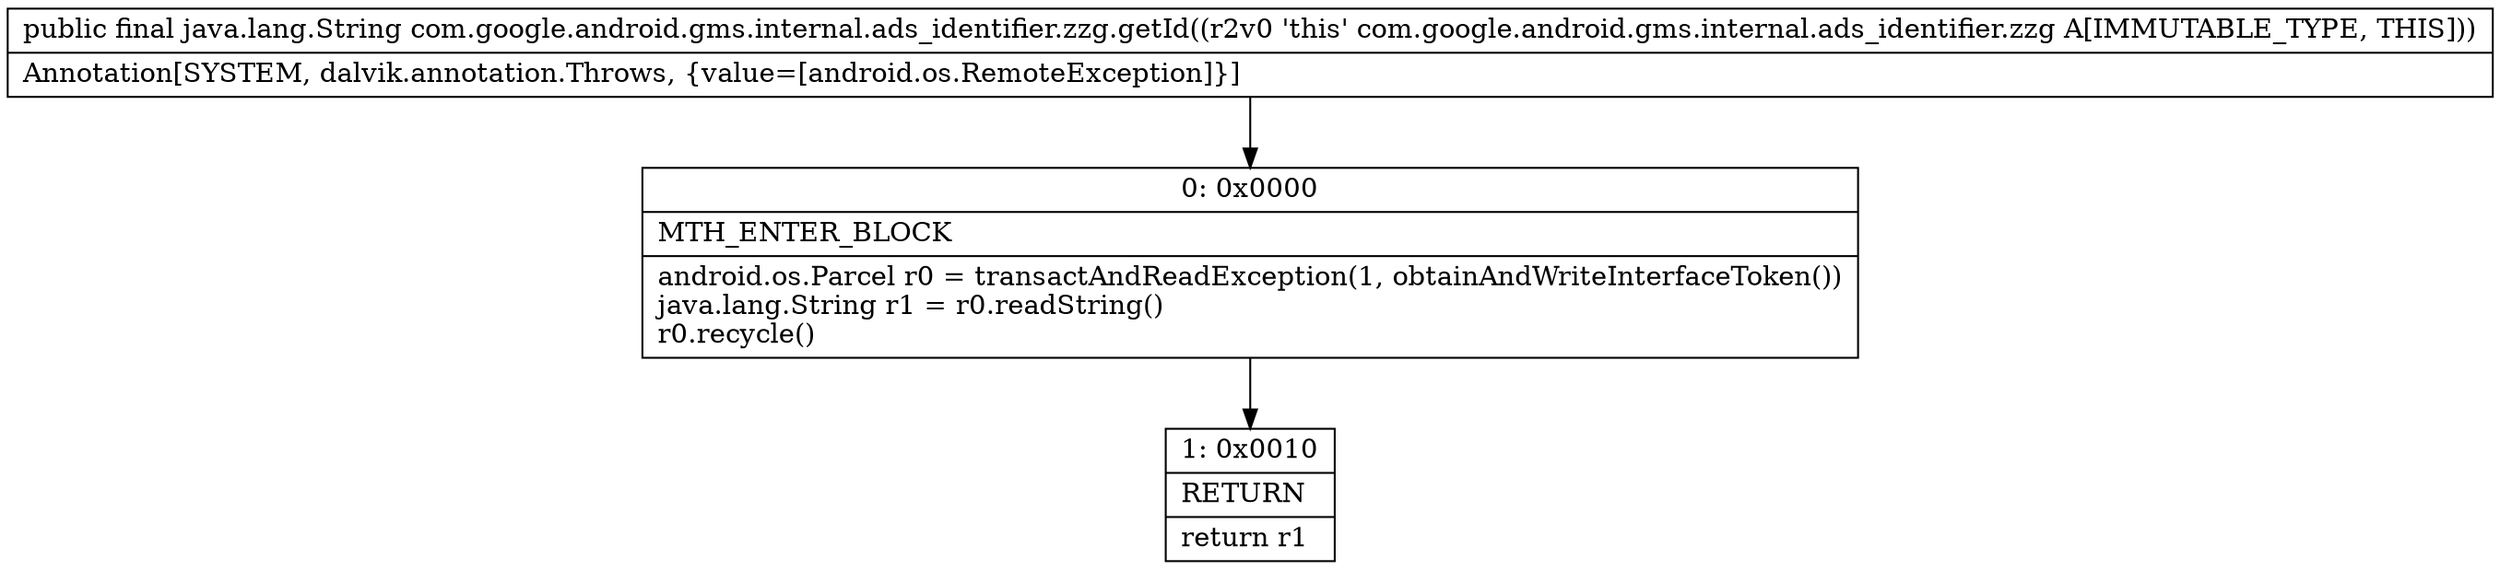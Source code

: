 digraph "CFG forcom.google.android.gms.internal.ads_identifier.zzg.getId()Ljava\/lang\/String;" {
Node_0 [shape=record,label="{0\:\ 0x0000|MTH_ENTER_BLOCK\l|android.os.Parcel r0 = transactAndReadException(1, obtainAndWriteInterfaceToken())\ljava.lang.String r1 = r0.readString()\lr0.recycle()\l}"];
Node_1 [shape=record,label="{1\:\ 0x0010|RETURN\l|return r1\l}"];
MethodNode[shape=record,label="{public final java.lang.String com.google.android.gms.internal.ads_identifier.zzg.getId((r2v0 'this' com.google.android.gms.internal.ads_identifier.zzg A[IMMUTABLE_TYPE, THIS]))  | Annotation[SYSTEM, dalvik.annotation.Throws, \{value=[android.os.RemoteException]\}]\l}"];
MethodNode -> Node_0;
Node_0 -> Node_1;
}

